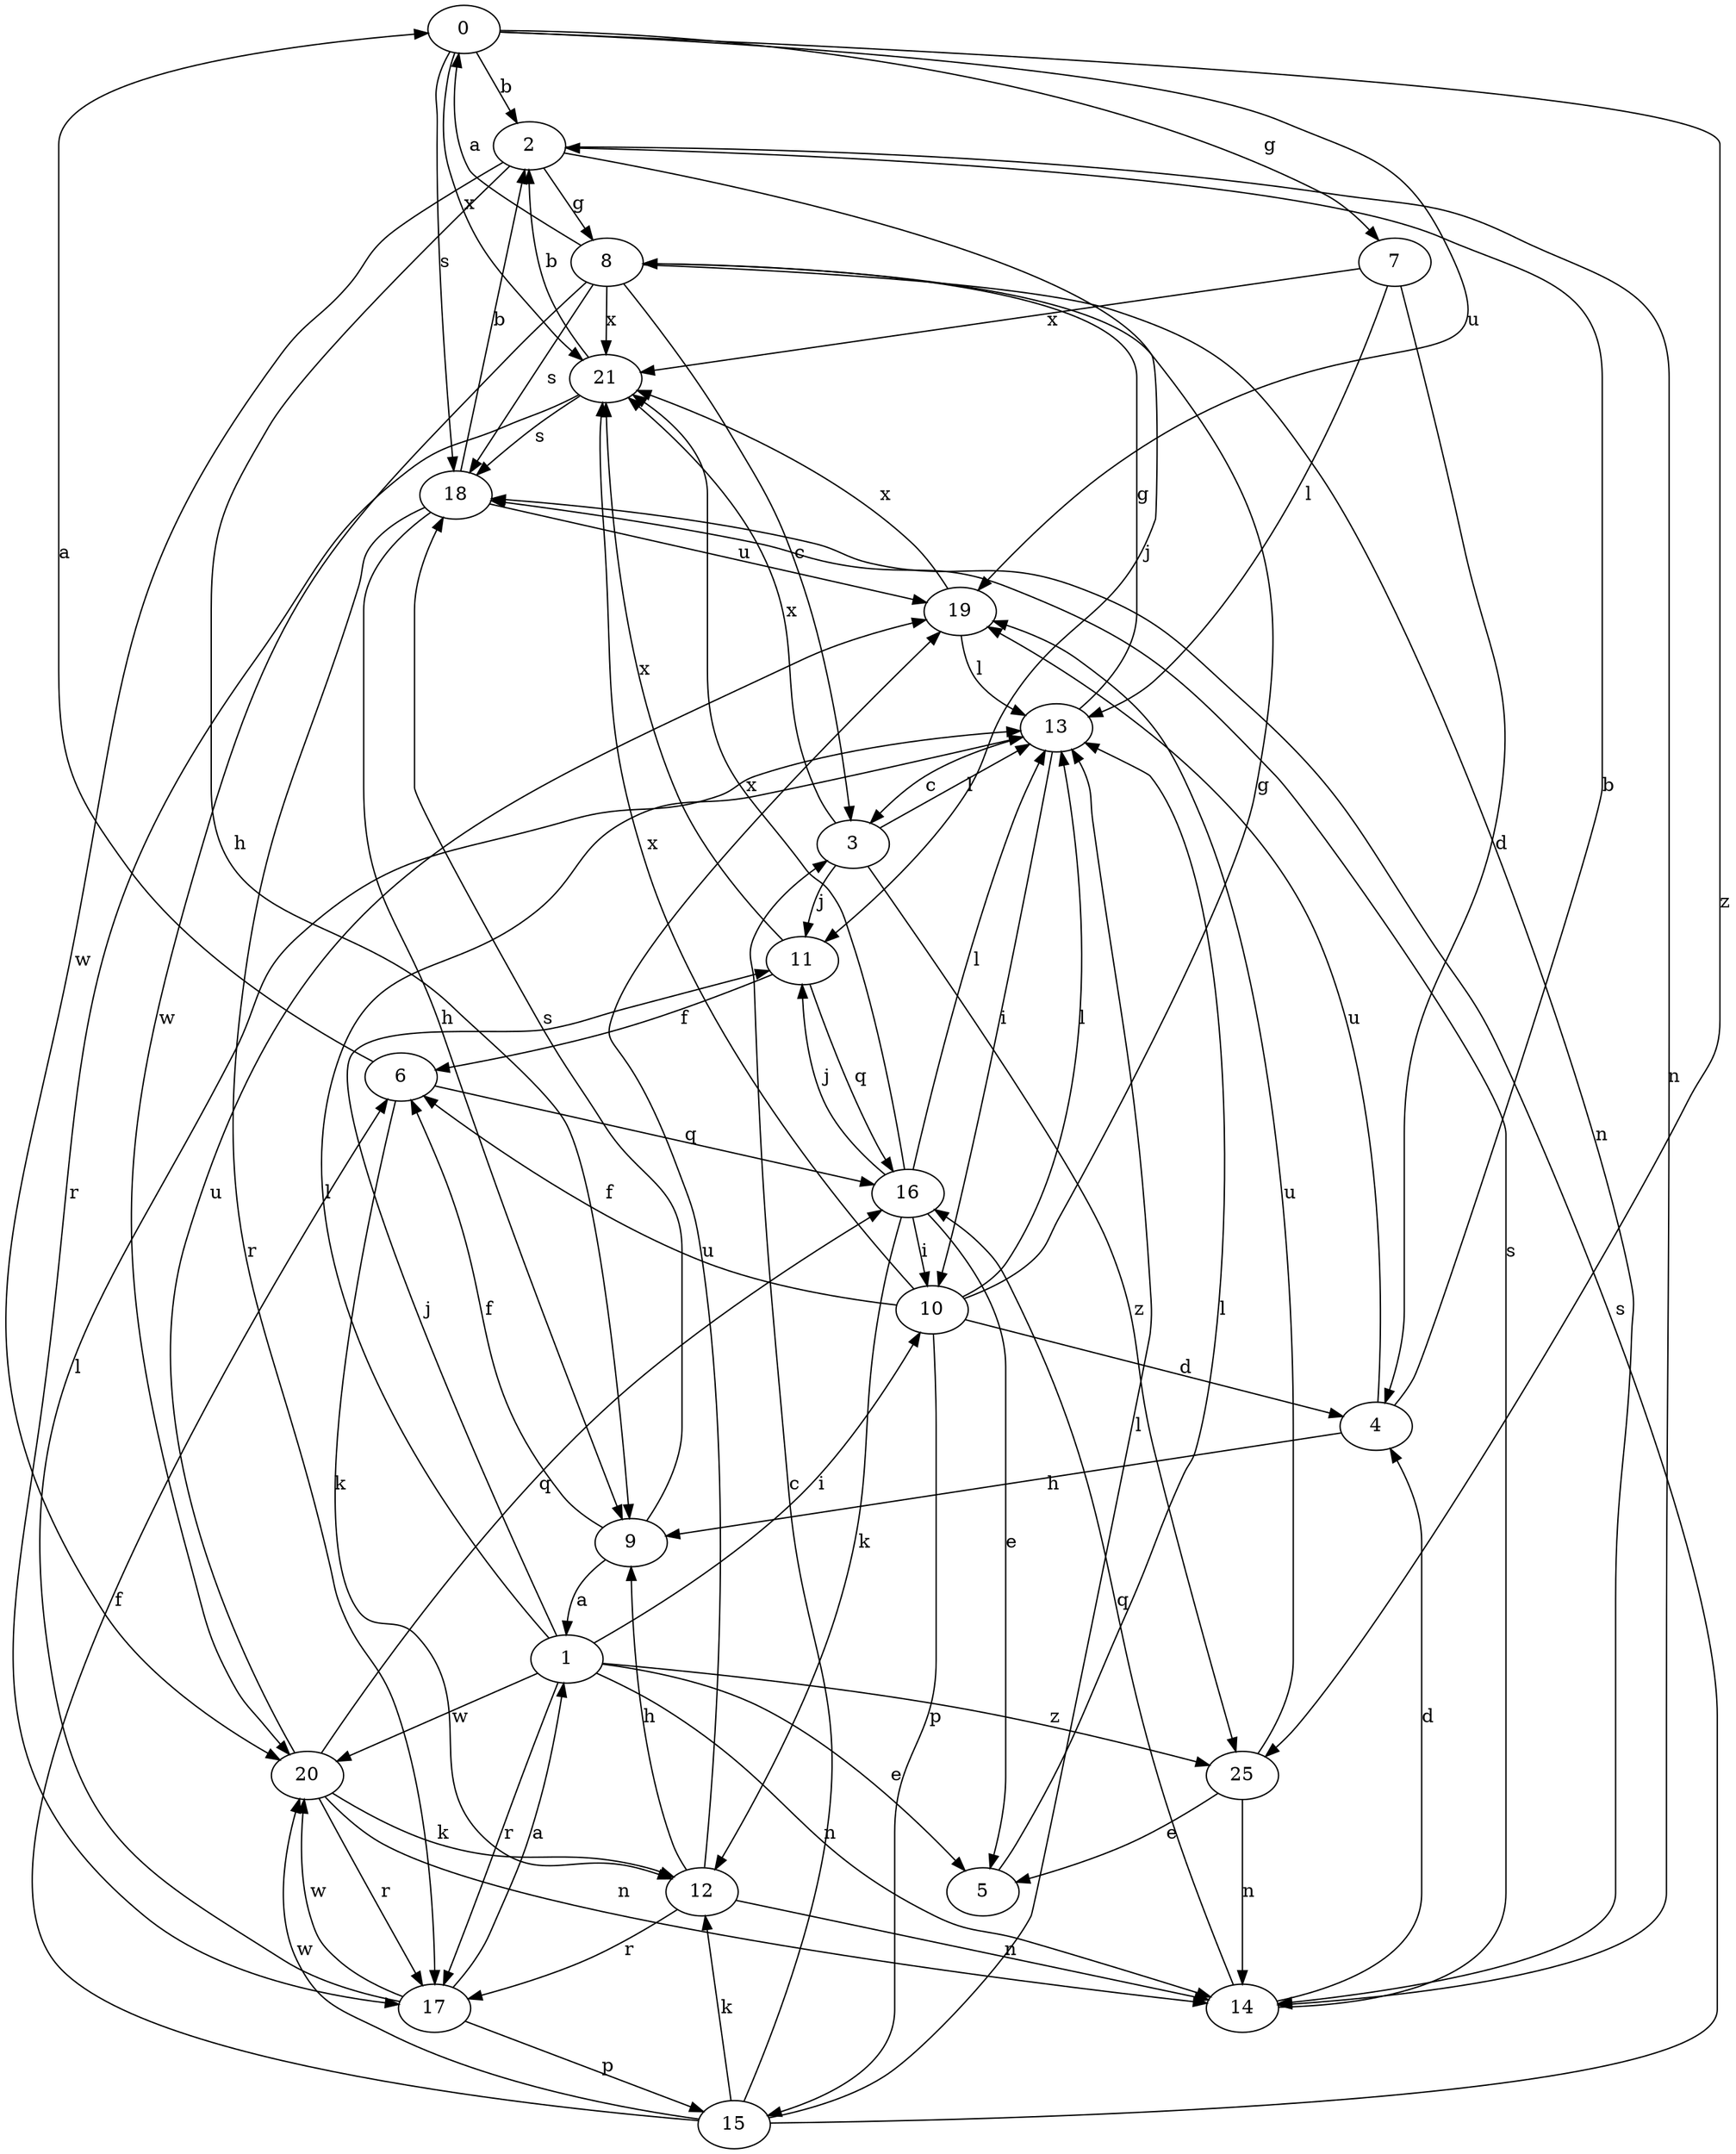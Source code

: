 strict digraph  {
0;
1;
2;
3;
4;
5;
6;
7;
8;
9;
10;
11;
12;
13;
14;
15;
16;
17;
18;
19;
20;
21;
25;
0 -> 2  [label=b];
0 -> 7  [label=g];
0 -> 18  [label=s];
0 -> 19  [label=u];
0 -> 21  [label=x];
0 -> 25  [label=z];
1 -> 5  [label=e];
1 -> 10  [label=i];
1 -> 11  [label=j];
1 -> 13  [label=l];
1 -> 14  [label=n];
1 -> 17  [label=r];
1 -> 20  [label=w];
1 -> 25  [label=z];
2 -> 8  [label=g];
2 -> 9  [label=h];
2 -> 11  [label=j];
2 -> 14  [label=n];
2 -> 20  [label=w];
3 -> 11  [label=j];
3 -> 13  [label=l];
3 -> 21  [label=x];
3 -> 25  [label=z];
4 -> 2  [label=b];
4 -> 9  [label=h];
4 -> 19  [label=u];
5 -> 13  [label=l];
6 -> 0  [label=a];
6 -> 12  [label=k];
6 -> 16  [label=q];
7 -> 4  [label=d];
7 -> 13  [label=l];
7 -> 21  [label=x];
8 -> 0  [label=a];
8 -> 3  [label=c];
8 -> 14  [label=n];
8 -> 18  [label=s];
8 -> 20  [label=w];
8 -> 21  [label=x];
9 -> 1  [label=a];
9 -> 6  [label=f];
9 -> 18  [label=s];
10 -> 4  [label=d];
10 -> 6  [label=f];
10 -> 8  [label=g];
10 -> 13  [label=l];
10 -> 15  [label=p];
10 -> 21  [label=x];
11 -> 6  [label=f];
11 -> 16  [label=q];
11 -> 21  [label=x];
12 -> 9  [label=h];
12 -> 14  [label=n];
12 -> 17  [label=r];
12 -> 19  [label=u];
13 -> 3  [label=c];
13 -> 8  [label=g];
13 -> 10  [label=i];
14 -> 4  [label=d];
14 -> 16  [label=q];
14 -> 18  [label=s];
15 -> 3  [label=c];
15 -> 6  [label=f];
15 -> 12  [label=k];
15 -> 13  [label=l];
15 -> 18  [label=s];
15 -> 20  [label=w];
16 -> 5  [label=e];
16 -> 10  [label=i];
16 -> 11  [label=j];
16 -> 12  [label=k];
16 -> 13  [label=l];
16 -> 21  [label=x];
17 -> 1  [label=a];
17 -> 13  [label=l];
17 -> 15  [label=p];
17 -> 20  [label=w];
18 -> 2  [label=b];
18 -> 9  [label=h];
18 -> 17  [label=r];
18 -> 19  [label=u];
19 -> 13  [label=l];
19 -> 21  [label=x];
20 -> 12  [label=k];
20 -> 14  [label=n];
20 -> 16  [label=q];
20 -> 17  [label=r];
20 -> 19  [label=u];
21 -> 2  [label=b];
21 -> 17  [label=r];
21 -> 18  [label=s];
25 -> 5  [label=e];
25 -> 14  [label=n];
25 -> 19  [label=u];
}
